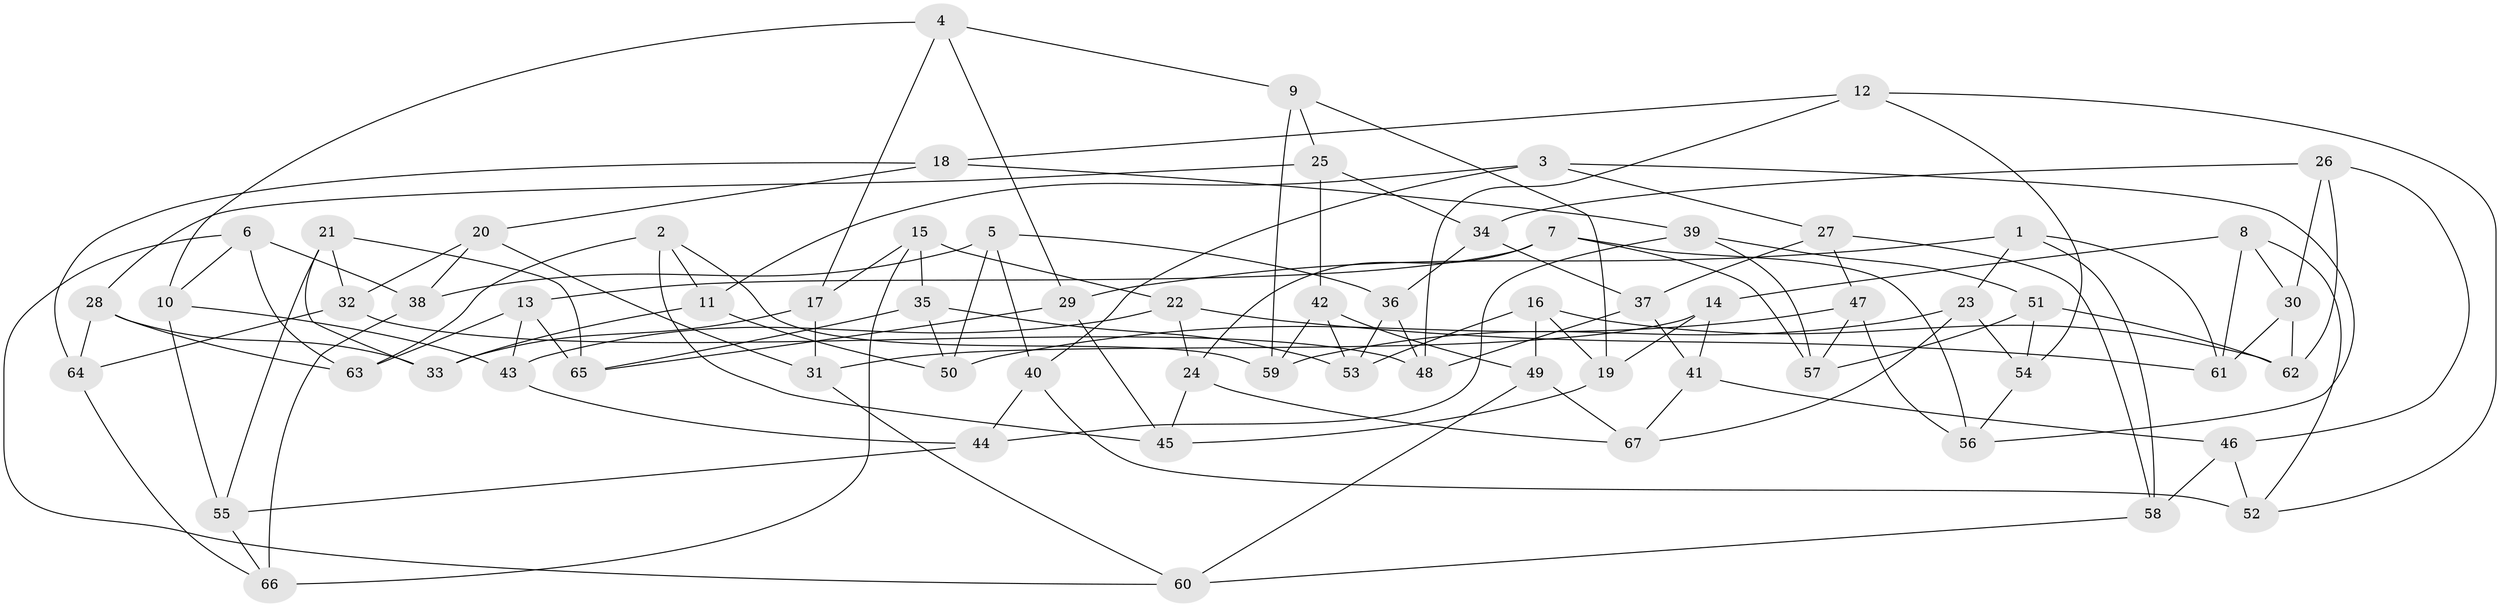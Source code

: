 // Generated by graph-tools (version 1.1) at 2025/50/03/09/25 03:50:54]
// undirected, 67 vertices, 134 edges
graph export_dot {
graph [start="1"]
  node [color=gray90,style=filled];
  1;
  2;
  3;
  4;
  5;
  6;
  7;
  8;
  9;
  10;
  11;
  12;
  13;
  14;
  15;
  16;
  17;
  18;
  19;
  20;
  21;
  22;
  23;
  24;
  25;
  26;
  27;
  28;
  29;
  30;
  31;
  32;
  33;
  34;
  35;
  36;
  37;
  38;
  39;
  40;
  41;
  42;
  43;
  44;
  45;
  46;
  47;
  48;
  49;
  50;
  51;
  52;
  53;
  54;
  55;
  56;
  57;
  58;
  59;
  60;
  61;
  62;
  63;
  64;
  65;
  66;
  67;
  1 -- 58;
  1 -- 29;
  1 -- 61;
  1 -- 23;
  2 -- 59;
  2 -- 11;
  2 -- 63;
  2 -- 45;
  3 -- 11;
  3 -- 40;
  3 -- 27;
  3 -- 56;
  4 -- 29;
  4 -- 9;
  4 -- 10;
  4 -- 17;
  5 -- 40;
  5 -- 36;
  5 -- 38;
  5 -- 50;
  6 -- 38;
  6 -- 60;
  6 -- 10;
  6 -- 63;
  7 -- 57;
  7 -- 56;
  7 -- 13;
  7 -- 24;
  8 -- 52;
  8 -- 30;
  8 -- 14;
  8 -- 61;
  9 -- 59;
  9 -- 25;
  9 -- 19;
  10 -- 55;
  10 -- 43;
  11 -- 33;
  11 -- 50;
  12 -- 54;
  12 -- 52;
  12 -- 48;
  12 -- 18;
  13 -- 63;
  13 -- 65;
  13 -- 43;
  14 -- 31;
  14 -- 19;
  14 -- 41;
  15 -- 35;
  15 -- 22;
  15 -- 17;
  15 -- 66;
  16 -- 53;
  16 -- 62;
  16 -- 19;
  16 -- 49;
  17 -- 31;
  17 -- 33;
  18 -- 39;
  18 -- 20;
  18 -- 64;
  19 -- 45;
  20 -- 38;
  20 -- 31;
  20 -- 32;
  21 -- 65;
  21 -- 33;
  21 -- 32;
  21 -- 55;
  22 -- 61;
  22 -- 24;
  22 -- 43;
  23 -- 67;
  23 -- 54;
  23 -- 59;
  24 -- 45;
  24 -- 67;
  25 -- 34;
  25 -- 28;
  25 -- 42;
  26 -- 46;
  26 -- 62;
  26 -- 30;
  26 -- 34;
  27 -- 58;
  27 -- 47;
  27 -- 37;
  28 -- 64;
  28 -- 33;
  28 -- 63;
  29 -- 45;
  29 -- 65;
  30 -- 61;
  30 -- 62;
  31 -- 60;
  32 -- 48;
  32 -- 64;
  34 -- 36;
  34 -- 37;
  35 -- 53;
  35 -- 65;
  35 -- 50;
  36 -- 53;
  36 -- 48;
  37 -- 41;
  37 -- 48;
  38 -- 66;
  39 -- 57;
  39 -- 44;
  39 -- 51;
  40 -- 44;
  40 -- 52;
  41 -- 46;
  41 -- 67;
  42 -- 49;
  42 -- 59;
  42 -- 53;
  43 -- 44;
  44 -- 55;
  46 -- 52;
  46 -- 58;
  47 -- 57;
  47 -- 50;
  47 -- 56;
  49 -- 60;
  49 -- 67;
  51 -- 54;
  51 -- 62;
  51 -- 57;
  54 -- 56;
  55 -- 66;
  58 -- 60;
  64 -- 66;
}
